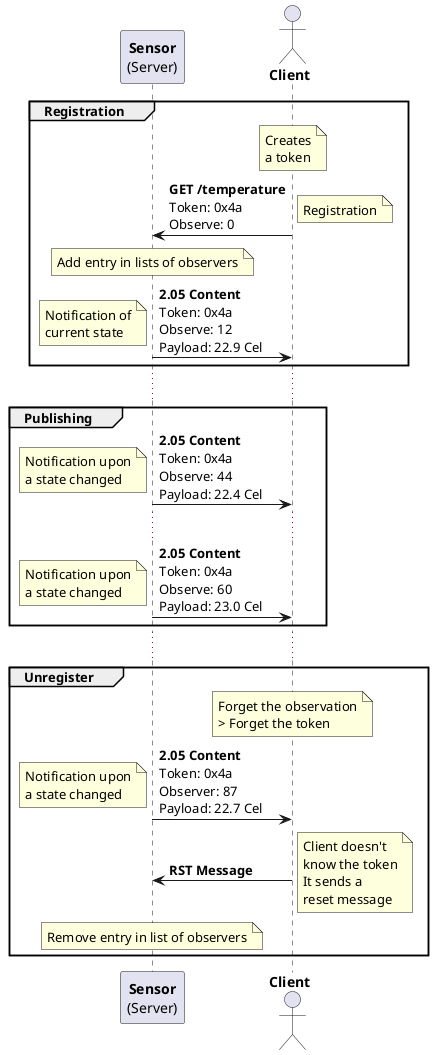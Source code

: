 @startuml
participant "**Sensor**\n(Server)" as Sensor
actor "**Client**" as Client

group Registration
    note over Client: Creates\na token
    Client -> Sensor : **GET /temperature**\nToken: 0x4a\nObserve: 0
    note right: Registration
    note over Sensor: Add entry in lists of observers
    Sensor -> Client : **2.05 Content**\nToken: 0x4a\nObserve: 12\nPayload: 22.9 Cel
    note left: Notification of\ncurrent state
end

...

group Publishing
    Sensor -> Client : **2.05 Content**\nToken: 0x4a\nObserve: 44\nPayload: 22.4 Cel
    note left: Notification upon\na state changed
    ...
    Sensor -> Client : **2.05 Content**\nToken: 0x4a\nObserve: 60\nPayload: 23.0 Cel
    note left: Notification upon\na state changed
end

...

group Unregister
    note over Client: Forget the observation\n> Forget the token
    Sensor -> Client : **2.05 Content**\nToken: 0x4a\nObserver: 87\nPayload: 22.7 Cel
    note left: Notification upon\na state changed

    Client -> Sensor : **RST Message**
    note right: Client doesn't\nknow the token\nIt sends a\nreset message
    note over Sensor: Remove entry in list of observers
end

' Cf. https://tools.ietf.org/html/rfc7641

@enduml
